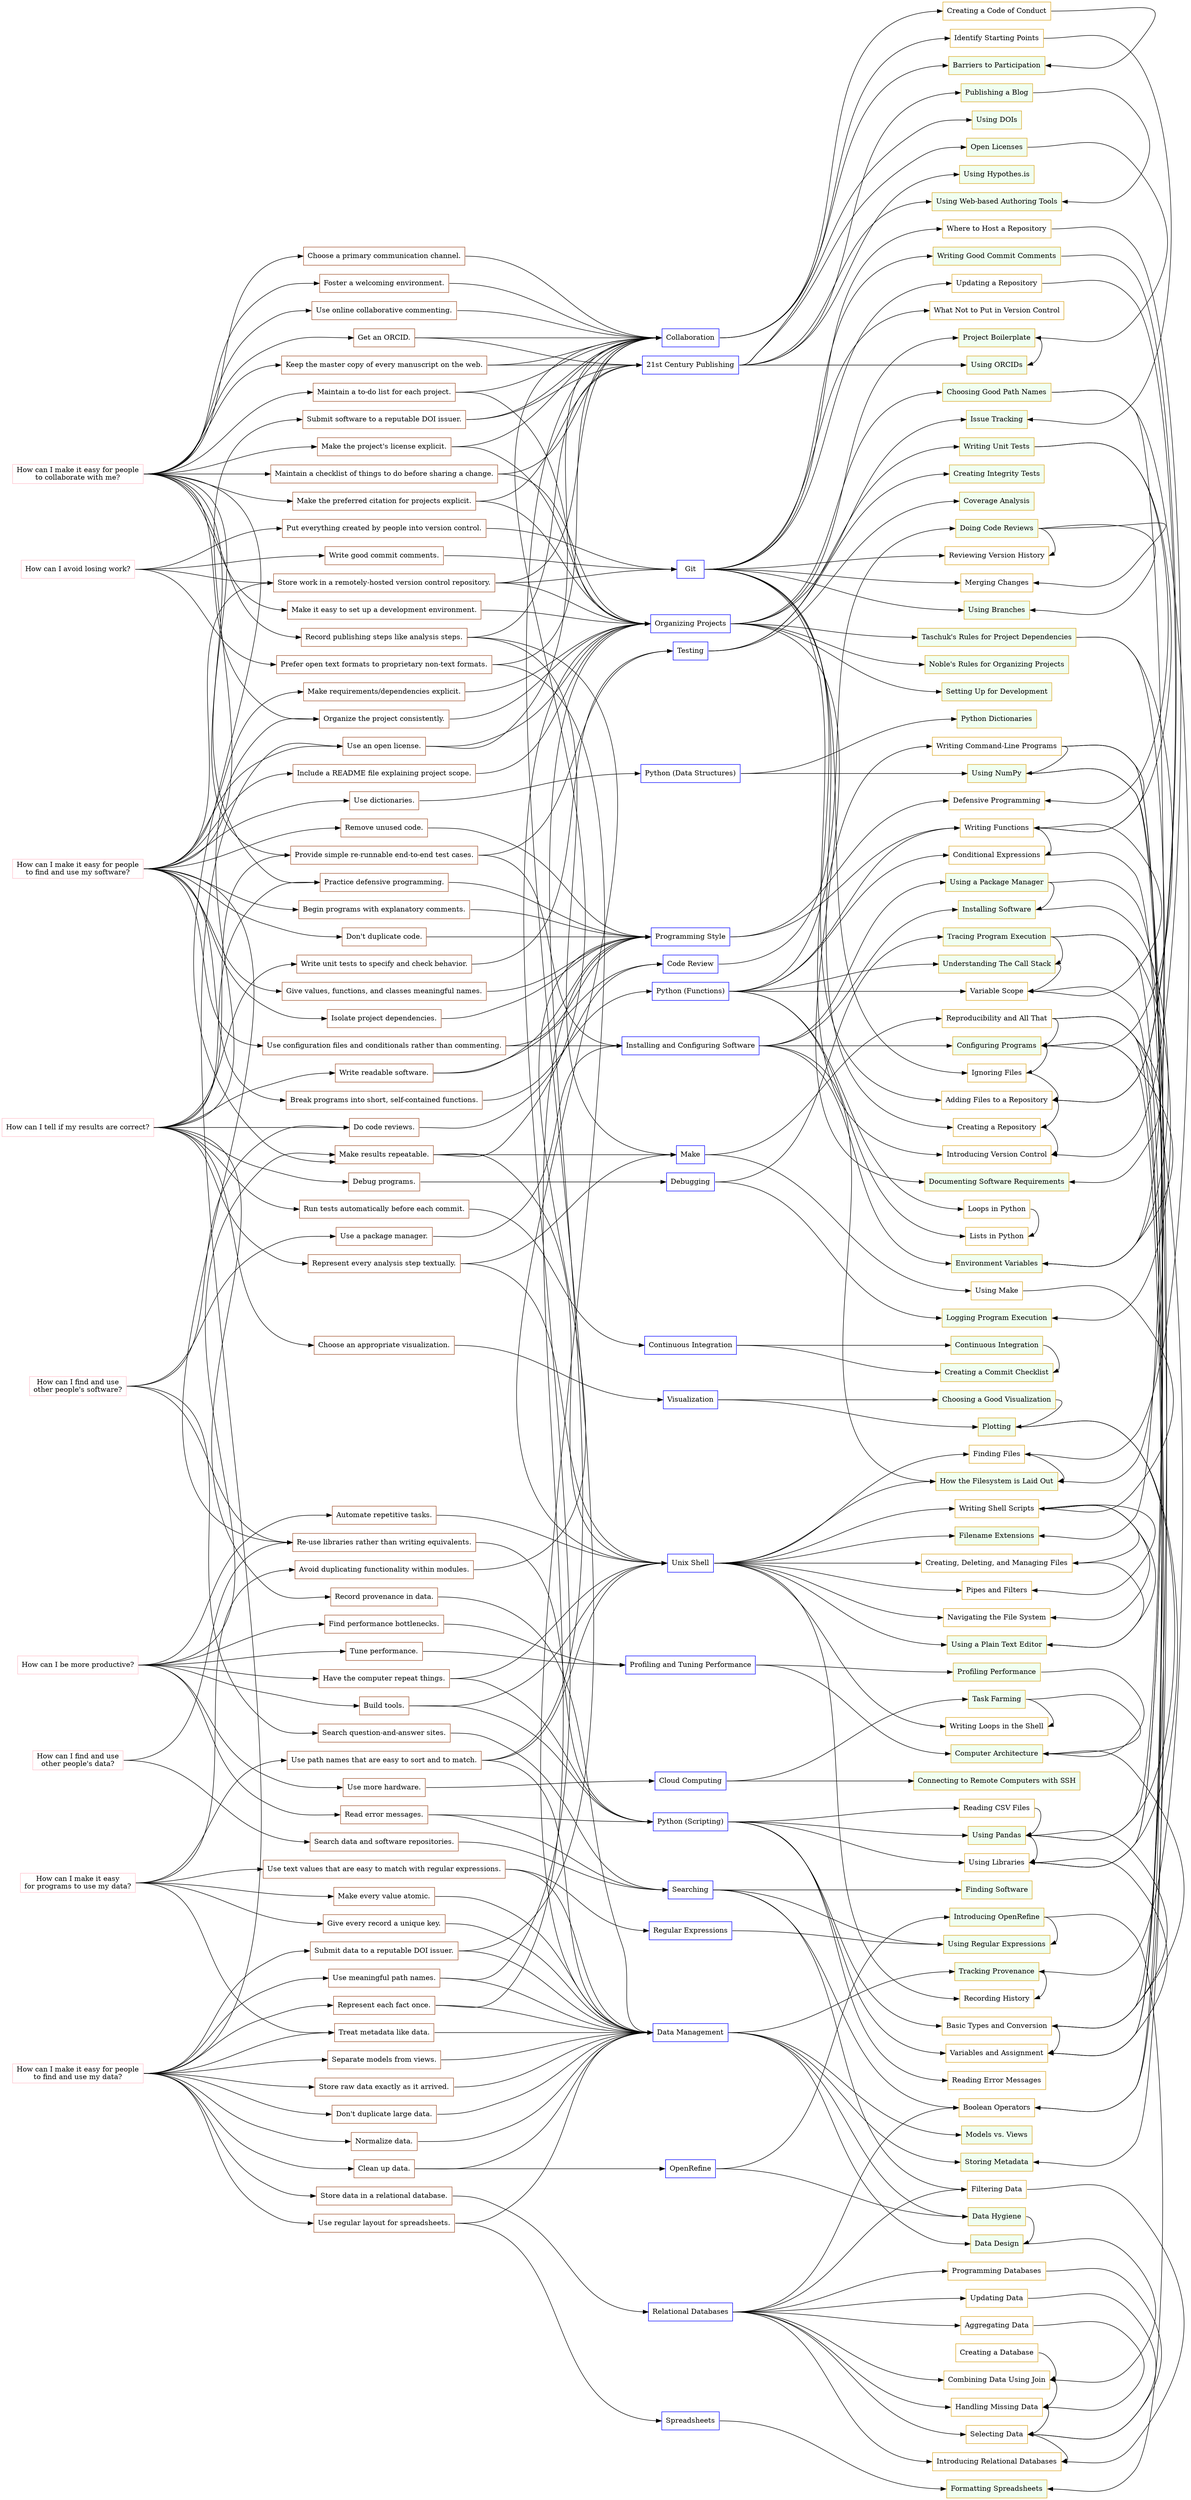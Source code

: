 digraph scb {

	// ----------------------------------------
	// Overall graph properties.
	// ----------------------------------------
	rankdir = "LR";
	ranksep = "3 equally";
	node [shape="box"];

	// ----------------------------------------
	// Questions.
	// ----------------------------------------

	subgraph questions {
		node [color="pink"];
		rank = "same";
		q_avoid_losing_work [label="How can I avoid losing work?"];
		q_find_use_others_data [label="How can I find and use\nother people's data?"];
		q_find_use_others_software [label="How can I find and use\nother people's software?"];
		q_improve_productivity [label="How can I be more productive?"];
		q_make_collaboration_easy [label="How can I make it easy for people\nto collaborate with me?"];
		q_make_data_findable_usable [label="How can I make it easy for people\nto find and use my data?"];
		q_make_data_usable_by_programs [label="How can I make it easy\nfor programs to use my data?"];
		q_make_software_findable_usable [label="How can I make it easy for people\nto find and use my software?"];
		q_results_correct [label="How can I tell if my results are correct?"];
	}

	// ----------------------------------------
	// Answers.
	// ----------------------------------------

	subgraph answers {
		node [color="sienna"];
		rank = "same";
		a_add_human_work_to_repo [label="Put everything created by people into version control."];
		a_atomic_values [label="Make every value atomic."];
		a_automate_tasks [label="Automate repetitive tasks."];
		a_avoid_duplication [label="Avoid duplicating functionality within modules."];
		a_build_and_smoke_tests [label="Provide simple re-runnable end-to-end test cases."];
		a_build_tools [label="Build tools."];
		a_choose_primary_communication_channel [label="Choose a primary communication channel."];
		a_choose_visualization [label="Choose an appropriate visualization."];
		a_clean_up_data [label="Clean up data."];
		a_code_reviews [label="Do code reviews."];
		a_commit_checklist [label="Maintain a checklist of things to do before sharing a change."];
		a_consistent_project_organization [label="Organize the project consistently."];
		a_data_doi [label="Submit data to a reputable DOI issuer."];
		a_debugging [label="Debug programs."];
		a_defensive_programming [label="Practice defensive programming."];
		a_document_function [label="Begin programs with explanatory comments."];
		a_dont_duplicate_code [label="Don't duplicate code."];
		a_dont_duplicate_large_data [label="Don't duplicate large data."];
		a_explicit_requirements [label="Make requirements/dependencies explicit."];
		a_foster_welcoming_environment [label="Foster a welcoming environment."];
		a_get_orcid [label="Get an ORCID."];
		a_give_code_meaningful_names [label="Give values, functions, and classes meaningful names."];
		a_good_commit_comments [label="Write good commit comments."];
		a_have_computer_repeat_things [label="Have the computer repeat things."];
		a_include_readme [label="Include a README file explaining project scope."];
		a_isolate_dependencies [label="Isolate project dependencies."];
		a_keys_for_records [label="Give every record a unique key."];
		a_master_manuscript_online [label="Keep the master copy of every manuscript on the web."];
		a_meaningful_path_names [label="Use meaningful path names."];
		a_normalize_data [label="Normalize data."];
		a_open_text_formats [label="Prefer open text formats to proprietary non-text formats."];
		a_profile_performance [label="Find performance bottlenecks."];
		a_project_todo_list [label="Maintain a to-do list for each project."];
		a_read_error_messages [label="Read error messages."]
		a_record_analysis_steps_textually [label="Represent every analysis step textually."];
		a_record_data_provenance [label="Record provenance in data."];
		a_record_publishing_steps [label="Record publishing steps like analysis steps."];
		a_regular_spreadsheet_layout [label="Use regular layout for spreadsheets."];
		a_remove_unused_code [label="Remove unused code."];
		a_represent_each_fact_once [label="Represent each fact once."];
		a_results_repeatable [label="Make results repeatable."];
		a_reuse_libraries [label="Re-use libraries rather than writing equivalents."];
		a_run_precommit_checks [label="Run tests automatically before each commit."];
		a_search_answer_sites [label="Search question-and-answer sites."];
		a_search_repositories [label="Search data and software repositories."];
		a_separate_models_from_views [label="Separate models from views."];
		a_set_up_development [label="Make it easy to set up a development environment."];
		a_software_doi [label="Submit software to a reputable DOI issuer."];
		a_sortable_matchable_path_names [label="Use path names that are easy to sort and to match."];
		a_specify_citation [label="Make the preferred citation for projects explicit."];
		a_specify_license [label="Make the project's license explicit."];
		a_store_raw_data [label="Store raw data exactly as it arrived."];
		a_store_work_remote_repo [label="Store work in a remotely-hosted version control repository."];
		a_treat_metadata_like_data [label="Treat metadata like data."];
		a_tune_performance [label="Tune performance."];
		a_use_collaborative_commenting [label="Use online collaborative commenting."];
		a_use_config_files [label="Use configuration files and conditionals rather than commenting."];
		a_use_dictionaries [label="Use dictionaries."];
		a_use_functions [label="Break programs into short, self-contained functions."];
		a_use_matchable_text [label="Use text values that are easy to match with regular expressions."];
		a_use_more_hardware [label="Use more hardware."];
		a_use_open_license [label="Use an open license."];
		a_use_package_manager [label="Use a package manager."];
		a_use_relational_database [label="Store data in a relational database."];
		a_write_readable_software [label="Write readable software."];
		a_write_unit_tests [label="Write unit tests to specify and check behavior."];
	}

	// ----------------------------------------
	// Modules.
	// ----------------------------------------

	subgraph modules {
		node [color="blue"];
		rank = "same";
		m_cloud [label="Cloud Computing"];
		m_code_review [label="Code Review"];
		m_collaboration [label="Collaboration"];
		m_continuous_integration [label="Continuous Integration"];
		m_data_management [label="Data Management"];
		m_database [label="Relational Databases"];
		m_debugging [label="Debugging"];
		m_git [label="Git"];
		m_install_config [label="Installing and Configuring Software"];
		m_make [label="Make"];
		m_openrefine [label="OpenRefine"];
		m_performance [label="Profiling and Tuning Performance"];
		m_programming_style [label="Programming Style"];
		m_project_organization [label="Organizing Projects"];
		m_publishing [label="21st Century Publishing"];
		m_python_1 [label="Python (Scripting)"];
		m_python_2 [label="Python (Functions)"];
		m_python_3 [label="Python (Data Structures)"];
		m_regular_expressions [label="Regular Expressions"];
		m_search [label="Searching"];
		m_spreadsheets [label="Spreadsheets"];
		m_testing [label="Testing"];
		m_unix [label="Unix Shell"];
		m_visualization [label="Visualization"];
	}

	// ----------------------------------------
	// Topics.
	// ----------------------------------------

	subgraph topics {
		node [color="goldenrod"];
		rank = "same";
		t_add_to_repository [label="Adding Files to a Repository"];
		t_aggregating_data [label="Aggregating Data"];
		t_barriers_to_participation [label="Barriers to Participation", fillcolor="honeydew", style="filled"];
		t_blogging [label="Publishing a Blog", fillcolor="honeydew", style="filled"];
		t_boilerplate [label="Project Boilerplate", fillcolor="honeydew", style="filled"];
		t_boolean_operators [label="Boolean Operators"];
		t_call_stack [label="Understanding The Call Stack", fillcolor="honeydew", style="filled"];
		t_choosing_good_path_names [label="Choosing Good Path Names", fillcolor="honeydew", style="filled"];
		t_choosing_repository_host [label="Where to Host a Repository"];
		t_choosing_visualization [label="Choosing a Good Visualization", fillcolor="honeydew", style="filled"];
		t_code_of_conduct [label="Creating a Code of Conduct"];
		t_code_reviews [label="Doing Code Reviews", fillcolor="honeydew", style="filled"];
		t_commit_checklist [label="Creating a Commit Checklist", fillcolor="honeydew", style="filled"];
		t_computer_architecture [label="Computer Architecture", fillcolor="honeydew", style="filled"];
		t_continuous_integration [label="Continuous Integration", fillcolor="honeydew", style="filled"];
		t_coverage [label="Coverage Analysis", fillcolor="honeydew", style="filled"];
		t_creating_database [label="Creating a Database"];
		t_creating_integrity_tests [label="Creating Integrity Tests", fillcolor="honeydew", style="filled"];
		t_creating_repository [label="Creating a Repository"];
		t_data_design [label="Data Design", fillcolor="honeydew", style="filled"];
		t_data_hygiene [label="Data Hygiene", fillcolor="honeydew", style="filled"];
		t_data_types [label="Basic Types and Conversion"];
		t_defensive_programming [label="Defensive Programming"];
		t_documenting_requirements [label="Documenting Software Requirements", fillcolor="honeydew", style="filled"];
		t_environment_variables [label="Environment Variables", fillcolor="honeydew", style="filled"];
		t_filename_extensions [label="Filename Extensions", fillcolor="honeydew", style="filled"];
		t_filesystem_layout [label="How the Filesystem is Laid Out", fillcolor="honeydew", style="filled"];
		t_filtering_data [label="Filtering Data"];
		t_finding_files [label="Finding Files"];
		t_finding_software [label="Finding Software", fillcolor="honeydew", style="filled"];
		t_formatting_spreadsheets [label="Formatting Spreadsheets", fillcolor="honeydew", style="filled"];
		t_getting_doi [label="Using DOIs", fillcolor="honeydew", style="filled"];
		t_good_commit_comments [label="Writing Good Commit Comments", fillcolor="honeydew", style="filled"];
		t_handling_missing_data [label="Handling Missing Data"];
		t_identify_starting_points [label="Identify Starting Points"];
		t_ignoring_files [label="Ignoring Files"];
		t_installing_software [label="Installing Software", fillcolor="honeydew", style="filled"];
		t_introducing_openrefine [label="Introducing OpenRefine", fillcolor="honeydew", style="filled"];
		t_introducing_relational_databases [label="Introducing Relational Databases"];
		t_introducing_version_control [label="Introducing Version Control"];
		t_issue_tracking [label="Issue Tracking", fillcolor="honeydew", style="filled"];
		t_joining_data [label="Combining Data Using Join"];
		t_logging [label="Logging Program Execution", fillcolor="honeydew", style="filled"];
		t_managing_files [label="Creating, Deleting, and Managing Files"];
		t_merging_changes [label="Merging Changes"];
		t_metadata [label="Storing Metadata", fillcolor="honeydew", style="filled"];
		t_models_vs_views [label="Models vs. Views", fillcolor="honeydew", style="filled"];
		t_navigating_file_system [label="Navigating the File System"];
		t_nobles_rules [label="Noble's Rules for Organizing Projects", fillcolor="honeydew", style="filled"];
		t_open_license [label="Open Licenses", fillcolor="honeydew", style="filled"];
		t_pipes_filters [label="Pipes and Filters"];
		t_plotting [label="Plotting", fillcolor="honeydew", style="filled"];
		t_profiling [label="Profiling Performance", fillcolor="honeydew", style="filled"];
		t_program_configuration [label="Configuring Programs", fillcolor="honeydew", style="filled"];
		t_programming_databases [label="Programming Databases"];
		t_python_conditionals [label="Conditional Expressions"];
		t_python_dictionaries [label="Python Dictionaries", fillcolor="honeydew", style="filled"];
		t_python_functions [label="Writing Functions"];
		t_python_lists [label="Lists in Python"];
		t_python_loops [label="Loops in Python"];
		t_read_csv [label="Reading CSV Files"];
		t_reading_error_messages [label="Reading Error Messages"];
		t_recording_history [label="Recording History"];
		t_reproducibility [label="Reproducibility and All That"];
		t_reviewing_version_history [label="Reviewing Version History"];
		t_selecting_data [label="Selecting Data"];
		t_setting_up_for_development [label="Setting Up for Development", fillcolor="honeydew", style="filled"];
		t_ssh [label="Connecting to Remote Computers with SSH", fillcolor="honeydew", style="filled"];
		t_taschuks_rules [label="Taschuk's Rules for Project Dependencies", fillcolor="honeydew", style="filled"];
		t_task_farming [label="Task Farming", fillcolor="honeydew", style="filled"];
		t_trace_execution [label="Tracing Program Execution", fillcolor="honeydew", style="filled"];
		t_tracking_provenance [label="Tracking Provenance", fillcolor="honeydew", style="filled"];
		t_update_data [label="Updating Data"];
		t_update_repository [label="Updating a Repository"];
		t_use_package_manager [label="Using a Package Manager", fillcolor="honeydew", style="filled"];
		t_using_branches [label="Using Branches", fillcolor="honeydew", style="filled"];
		t_using_editor [label="Using a Plain Text Editor", fillcolor="honeydew", style="filled"];
		t_using_hypothesis [label="Using Hypothes.is", fillcolor="honeydew", style="filled"];
		t_using_libraries [label="Using Libraries"];
		t_using_make [label="Using Make"];
		t_using_numpy [label="Using NumPy", fillcolor="honeydew", style="filled"];
		t_using_orcid [label="Using ORCIDs", fillcolor="honeydew", style="filled"];
		t_using_pandas [label="Using Pandas", fillcolor="honeydew", style="filled"];
		t_using_regular_expressions [label="Using Regular Expressions", fillcolor="honeydew", style="filled"];
		t_using_web_authoring [label="Using Web-based Authoring Tools", fillcolor="honeydew", style="filled"];
		t_variable_scope [label="Variable Scope"];
		t_variables_assignment [label="Variables and Assignment"];
		t_what_not_to_store [label="What Not to Put in Version Control"];
		t_writing_programs [label="Writing Command-Line Programs"];
		t_writing_shell_loops [label="Writing Loops in the Shell"];
		t_writing_shell_scripts [label="Writing Shell Scripts"];
		t_writing_unit_tests [label="Writing Unit Tests", fillcolor="honeydew", style="filled"];
	}

	// ----------------------------------------
	// Questions to answers.
	// ----------------------------------------

	q_avoid_losing_work:e -> a_add_human_work_to_repo:w;
	q_avoid_losing_work:e -> a_good_commit_comments:w;
	q_avoid_losing_work:e -> a_open_text_formats:w;
	q_avoid_losing_work:e -> a_store_work_remote_repo:w;
	q_find_use_others_data:e -> a_reuse_libraries:w;
	q_find_use_others_data:e -> a_search_repositories:w;
	q_find_use_others_software:e -> a_code_reviews:w;
	q_find_use_others_software:e -> a_reuse_libraries:w;
	q_find_use_others_software:e -> a_search_answer_sites:w;
	q_find_use_others_software:e -> a_use_package_manager:w;
	q_improve_productivity:e -> a_automate_tasks:w;
	q_improve_productivity:e -> a_build_tools:w;
	q_improve_productivity:e -> a_have_computer_repeat_things:w;
	q_improve_productivity:e -> a_profile_performance:w;
	q_improve_productivity:e -> a_read_error_messages:w;
	q_improve_productivity:e -> a_results_repeatable:w;
	q_improve_productivity:e -> a_tune_performance:w;
	q_improve_productivity:e -> a_use_more_hardware:w;
	q_make_collaboration_easy:e -> a_build_and_smoke_tests:w;
	q_make_collaboration_easy:e -> a_choose_primary_communication_channel:w;
	q_make_collaboration_easy:e -> a_commit_checklist:w;
	q_make_collaboration_easy:e -> a_consistent_project_organization:w;
	q_make_collaboration_easy:e -> a_defensive_programming:w;
	q_make_collaboration_easy:e -> a_foster_welcoming_environment:w;
	q_make_collaboration_easy:e -> a_get_orcid:w;
	q_make_collaboration_easy:e -> a_master_manuscript_online:w;
	q_make_collaboration_easy:e -> a_project_todo_list:w;
	q_make_collaboration_easy:e -> a_record_publishing_steps:w;
	q_make_collaboration_easy:e -> a_results_repeatable;
	q_make_collaboration_easy:e -> a_set_up_development:w;
	q_make_collaboration_easy:e -> a_specify_citation:w;
	q_make_collaboration_easy:e -> a_specify_license:w;
	q_make_collaboration_easy:e -> a_use_collaborative_commenting:w;
	q_make_data_findable_usable:e -> a_clean_up_data:w;
	q_make_data_findable_usable:e -> a_data_doi:w;
	q_make_data_findable_usable:e -> a_dont_duplicate_large_data:w;
	q_make_data_findable_usable:e -> a_meaningful_path_names:w;
	q_make_data_findable_usable:e -> a_normalize_data:w;
	q_make_data_findable_usable:e -> a_regular_spreadsheet_layout:w;
	q_make_data_findable_usable:e -> a_represent_each_fact_once:w;
	q_make_data_findable_usable:e -> a_separate_models_from_views:w;
	q_make_data_findable_usable:e -> a_store_raw_data:w;
	q_make_data_findable_usable:e -> a_treat_metadata_like_data:w;
	q_make_data_findable_usable:e -> a_use_open_license:w;
	q_make_data_findable_usable:e -> a_use_relational_database:w;
	q_make_data_usable_by_programs:e -> a_atomic_values:w;
	q_make_data_usable_by_programs:e -> a_avoid_duplication:w;
	q_make_data_usable_by_programs:e -> a_keys_for_records:w;
	q_make_data_usable_by_programs:e -> a_sortable_matchable_path_names:w;
	q_make_data_usable_by_programs:e -> a_treat_metadata_like_data:w;
	q_make_data_usable_by_programs:e -> a_use_matchable_text:w;
	q_make_software_findable_usable:e -> a_document_function:w;
	q_make_software_findable_usable:e -> a_dont_duplicate_code:w;
	q_make_software_findable_usable:e -> a_explicit_requirements:w;
	q_make_software_findable_usable:e -> a_give_code_meaningful_names:w;
	q_make_software_findable_usable:e -> a_include_readme:w;
	q_make_software_findable_usable:e -> a_isolate_dependencies:w;
	q_make_software_findable_usable:e -> a_remove_unused_code:w;
	q_make_software_findable_usable:e -> a_reuse_libraries:w;
	q_make_software_findable_usable:e -> a_software_doi:w;
	q_make_software_findable_usable:e -> a_store_work_remote_repo:w;
	q_make_software_findable_usable:e -> a_use_config_files:w;
	q_make_software_findable_usable:e -> a_use_dictionaries:w;
	q_make_software_findable_usable:e -> a_use_functions:w;
	q_make_software_findable_usable:e -> a_use_open_license:w;
	q_results_correct:e -> a_build_and_smoke_tests:w;
	q_results_correct:e -> a_choose_visualization:w;
	q_results_correct:e -> a_code_reviews:w;
	q_results_correct:e -> a_consistent_project_organization:w;
	q_results_correct:e -> a_debugging:w;
	q_results_correct:e -> a_defensive_programming:w;
	q_results_correct:e -> a_record_analysis_steps_textually:w;
	q_results_correct:e -> a_record_data_provenance:w;
	q_results_correct:e -> a_run_precommit_checks:w;
	q_results_correct:e -> a_write_readable_software:w;
	q_results_correct:e -> a_write_unit_tests:w;

	// ----------------------------------------
	// Answers to modules.
	// ----------------------------------------

	a_add_human_work_to_repo:e -> m_git:w;
	a_atomic_values:e -> m_data_management:w;
	a_automate_tasks:e -> m_unix:w;
	a_avoid_duplication:e -> m_programming_style:w;
	a_build_and_smoke_tests:e -> m_install_config:w;
	a_build_and_smoke_tests:e -> m_testing:w;
	a_build_tools:e -> m_python_1:w;
	a_build_tools:e -> m_unix:w;
	a_choose_primary_communication_channel:e -> m_collaboration:w;
	a_choose_visualization:e -> m_visualization:w;
	a_clean_up_data:e -> m_data_management:w;
	a_clean_up_data:e -> m_openrefine:w;
	a_code_reviews:e -> m_code_review:w;
	a_commit_checklist:e -> m_collaboration:w;
	a_commit_checklist:e -> m_project_organization:w;
	a_consistent_project_organization:e -> m_project_organization:w;
	a_data_doi:e -> m_collaboration:w;
	a_data_doi:e -> m_data_management:w;
	a_debugging:e -> m_debugging:w;
	a_defensive_programming:e -> m_programming_style:w;
	a_document_function:e -> m_programming_style:w;
	a_dont_duplicate_code:e -> m_programming_style:w;
	a_dont_duplicate_large_data:e -> m_data_management:w;
	a_explicit_requirements:e -> m_project_organization:w;
	a_foster_welcoming_environment:e -> m_collaboration:w;
	a_get_orcid:e -> m_collaboration:w;
	a_get_orcid:e -> m_publishing:w;
	a_give_code_meaningful_names:e -> m_programming_style:w;
	a_good_commit_comments:e -> m_git:w;
	a_have_computer_repeat_things:e -> m_python_1:w;
	a_have_computer_repeat_things:e -> m_unix:w;
	a_include_readme:e -> m_project_organization:w;
	a_isolate_dependencies:e -> m_programming_style:w;
	a_keys_for_records:e -> m_data_management:w;
	a_master_manuscript_online:e -> m_collaboration:w;
	a_master_manuscript_online:e -> m_publishing:w;
	a_meaningful_path_names:e -> m_data_management:w;
	a_meaningful_path_names:e -> m_project_organization:w;
	a_normalize_data:e -> m_data_management:w;
	a_open_text_formats:e -> m_collaboration:w;
	a_open_text_formats:e -> m_data_management:w;
	a_profile_performance:e -> m_performance:w;
	a_project_todo_list:e -> m_collaboration:w;
	a_project_todo_list:e -> m_project_organization:w;
	a_read_error_messages:e -> m_python_1:w;
	a_read_error_messages:e -> m_search:w;
	a_record_analysis_steps_textually:e -> m_make:w;
	a_record_analysis_steps_textually:e -> m_unix:w;
	a_record_data_provenance:e -> m_data_management:w;
	a_record_publishing_steps:e -> m_make:w;
	a_record_publishing_steps:e -> m_publishing:w;
	a_record_publishing_steps:e -> m_unix:w;
	a_regular_spreadsheet_layout:e -> m_data_management:w;
	a_regular_spreadsheet_layout:e -> m_spreadsheets:w;
	a_remove_unused_code:e -> m_programming_style:w;
	a_represent_each_fact_once:e -> m_data_management:w;
	a_represent_each_fact_once:e -> m_programming_style:w;
	a_results_repeatable:e -> m_collaboration:w;
	a_results_repeatable:e -> m_make:w;
	a_results_repeatable:e -> m_unix:w;
	a_reuse_libraries:e -> m_python_1:w;
	a_run_precommit_checks:e -> m_continuous_integration:w;
	a_search_answer_sites:e -> m_search:w;
	a_search_repositories:e -> m_search:w;
	a_separate_models_from_views:e -> m_data_management:w;
	a_set_up_development:e -> m_project_organization:w;
	a_software_doi:e -> m_collaboration:w;
	a_software_doi:e -> m_publishing:w;
	a_sortable_matchable_path_names:e -> m_data_management:w;
	a_sortable_matchable_path_names:e -> m_project_organization:w;
	a_sortable_matchable_path_names:e -> m_unix:w;
	a_specify_citation:e -> m_project_organization:w;
	a_specify_citation:e -> m_publishing:w;
	a_specify_license:e -> m_collaboration:w;
	a_specify_license:e -> m_project_organization:w;
	a_store_raw_data:e -> m_data_management:w;
	a_store_work_remote_repo:e -> m_collaboration:w;
	a_store_work_remote_repo:e -> m_git:w;
	a_store_work_remote_repo:e -> m_project_organization:w;
	a_treat_metadata_like_data:e -> m_data_management:w;
	a_tune_performance:e -> m_performance:w;
	a_use_collaborative_commenting:e -> m_collaboration:w;
	a_use_config_files:e -> m_install_config:w;
	a_use_config_files:e -> m_programming_style:w;
	a_use_dictionaries:e -> m_python_3:w;
	a_use_functions:e -> m_python_2:w;
	a_use_matchable_text:e -> m_data_management:w;
	a_use_matchable_text:e -> m_regular_expressions:w;
	a_use_more_hardware:e -> m_cloud:w;
	a_use_open_license:e -> m_collaboration:w;
	a_use_open_license:e -> m_project_organization:w;
	a_use_package_manager:e -> m_install_config:w;
	a_use_relational_database:e -> m_database:w;
	a_write_readable_software:e -> m_code_review:w;
	a_write_readable_software:e -> m_programming_style:w;
	a_write_unit_tests:e -> m_testing:w;

	// ----------------------------------------
	// Modules to topics.
	// ----------------------------------------

	m_cloud:e -> t_ssh:w;
	m_cloud:e -> t_task_farming:w;
	m_code_review:e -> t_code_reviews:w;
	m_collaboration:e -> t_barriers_to_participation:w;
	m_collaboration:e -> t_code_of_conduct:w;
	m_collaboration:e -> t_identify_starting_points:w;
	m_continuous_integration:e -> t_commit_checklist:w;
	m_continuous_integration:e -> t_continuous_integration:w;
	m_data_management:e -> t_data_design:w;
	m_data_management:e -> t_data_hygiene:w;
	m_data_management:e -> t_metadata:w;
	m_data_management:e -> t_models_vs_views:w;
	m_data_management:e -> t_tracking_provenance:w;
	m_database:e -> t_aggregating_data:w;
	m_database:e -> t_boolean_operators:w;
	m_database:e -> t_filtering_data:w;
	m_database:e -> t_handling_missing_data:w;
	m_database:e -> t_introducing_relational_databases:w;
	m_database:e -> t_joining_data:w;
	m_database:e -> t_programming_databases:w;
	m_database:e -> t_selecting_data:w;
	m_database:e -> t_update_data:w;
	m_debugging:e -> t_logging:w;
	m_debugging:e -> t_trace_execution:w;
	m_git:e -> t_add_to_repository:w;
	m_git:e -> t_choosing_repository_host:w;
	m_git:e -> t_creating_repository:w;
	m_git:e -> t_good_commit_comments:w;
	m_git:e -> t_ignoring_files:w;
	m_git:e -> t_introducing_version_control:w;
	m_git:e -> t_merging_changes:w;
	m_git:e -> t_reviewing_version_history:w;
	m_git:e -> t_update_repository:w;
	m_git:e -> t_using_branches:w;
	m_git:e -> t_what_not_to_store:w;
	m_install_config:e -> t_environment_variables:w;
	m_install_config:e -> t_filesystem_layout:w;
	m_install_config:e -> t_installing_software:w;
	m_install_config:e -> t_program_configuration:w;
	m_install_config:e -> t_use_package_manager:w;
	m_make:e -> t_reproducibility:w;
	m_make:e -> t_using_make:w;
	m_openrefine:e -> t_data_hygiene:w;
	m_openrefine:e -> t_introducing_openrefine:w;
	m_performance:e -> t_computer_architecture:w;
	m_performance:e -> t_profiling:w;
	m_programming_style:e -> t_defensive_programming:w;
	m_programming_style:e -> t_python_functions:w;
	m_project_organization:e -> t_boilerplate:w;
	m_project_organization:e -> t_choosing_good_path_names:w;
	m_project_organization:e -> t_documenting_requirements:w;
	m_project_organization:e -> t_issue_tracking:w;
	m_project_organization:e -> t_nobles_rules:w;
	m_project_organization:e -> t_setting_up_for_development:w;
	m_project_organization:e -> t_taschuks_rules:w;
	m_publishing:e -> t_blogging:w;
	m_publishing:e -> t_getting_doi:w;
	m_publishing:e -> t_open_license:w;
	m_publishing:e -> t_using_hypothesis:w;
	m_publishing:e -> t_using_orcid:w;
	m_publishing:e -> t_using_web_authoring:w;
	m_python_1:e -> t_data_types:w;
	m_python_1:e -> t_read_csv:w;
	m_python_1:e -> t_reading_error_messages:w;
	m_python_1:e -> t_using_libraries:w;
	m_python_1:e -> t_using_pandas:w;
	m_python_1:e -> t_variables_assignment:w;
	m_python_2:e -> t_call_stack:w;
	m_python_2:e -> t_python_conditionals:w;
	m_python_2:e -> t_python_functions:w;
	m_python_2:e -> t_python_lists:w;
	m_python_2:e -> t_python_loops:w;
	m_python_2:e -> t_variable_scope:w;
	m_python_2:e -> t_writing_programs:w;
	m_python_3:e -> t_python_dictionaries:w;
	m_python_3:e -> t_using_numpy:w;
	m_regular_expressions:e -> t_using_regular_expressions:w;
	m_search:e -> t_boolean_operators:w;
	m_search:e -> t_filtering_data:w;
	m_search:e -> t_finding_software:w;
	m_search:e -> t_using_regular_expressions:w;
	m_spreadsheets:e -> t_formatting_spreadsheets:w;
	m_testing:e -> t_coverage:w;
	m_testing:e -> t_creating_integrity_tests:w;
	m_testing:e -> t_writing_unit_tests:w;
	m_unix:e -> t_filename_extensions:w;
	m_unix:e -> t_filesystem_layout:w;
	m_unix:e -> t_finding_files:w;
	m_unix:e -> t_managing_files:w;
	m_unix:e -> t_navigating_file_system:w;
	m_unix:e -> t_pipes_filters:w;
	m_unix:e -> t_recording_history:w;
	m_unix:e -> t_using_editor:w;
	m_unix:e -> t_writing_shell_loops:w;
	m_unix:e -> t_writing_shell_scripts:w;
	m_visualization:e -> t_choosing_visualization:w;
	m_visualization:e -> t_plotting:w;

	// ----------------------------------------
	// Topic dependencies.
	// ----------------------------------------

	t_add_to_repository:e -> t_creating_repository:e;
	t_aggregating_data:e -> t_handling_missing_data:e;
	t_blogging:e -> t_using_web_authoring:e;
	t_boilerplate:e -> t_using_orcid:e;
	t_call_stack:e -> t_variable_scope:e;
	t_choosing_good_path_names:e -> t_filename_extensions:e;
	t_choosing_good_path_names:e -> t_finding_files:e;
	t_choosing_repository_host:e -> t_introducing_version_control:e;
	t_choosing_visualization:e -> t_plotting:e;
	t_code_of_conduct:e -> t_barriers_to_participation:e;
	t_code_reviews:e -> t_merging_changes:e;
	t_code_reviews:e -> t_reviewing_version_history:e;
	t_code_reviews:e -> t_using_branches:e;
	t_computer_architecture:e -> t_data_types:e;
	t_continuous_integration:e -> t_commit_checklist:e;
	t_creating_database:e -> t_joining_data:e;
	t_creating_repository:e -> t_introducing_version_control:e;
	t_data_design:e -> t_joining_data:e;
	t_data_hygiene:e -> t_data_design:e;
	t_data_types:e -> t_variables_assignment:e;
	t_filtering_data:e -> t_introducing_relational_databases:e;
	t_finding_files:e -> t_filesystem_layout:e;
	t_good_commit_comments:e -> t_add_to_repository:e;
	t_handling_missing_data:e -> t_selecting_data:e;
	t_identify_starting_points:e -> t_issue_tracking:e;
	t_ignoring_files:e -> t_add_to_repository:e;
	t_installing_software:e -> t_environment_variables:e;
	t_introducing_openrefine:e -> t_formatting_spreadsheets:e;
	t_introducing_openrefine:e -> t_using_regular_expressions:e;
	t_joining_data:e -> t_handling_missing_data:e;
	t_managing_files:e -> t_using_editor:e;
	t_open_license:e -> t_boilerplate:e;
	t_plotting:e -> t_using_libraries:e;
	t_plotting:e -> t_using_pandas:e;
	t_profiling:e -> t_computer_architecture:e;
	t_program_configuration:e -> t_boolean_operators:e;
	t_program_configuration:e -> t_environment_variables:e;
	t_program_configuration:e -> t_ignoring_files:e;
	t_programming_databases:e -> t_selecting_data:e;
	t_python_conditionals:e -> t_boolean_operators:e;
	t_python_functions:e -> t_python_conditionals:e;
	t_python_functions:e -> t_variable_scope:e;
	t_python_loops:e -> t_python_lists:e;
	t_read_csv:e -> t_using_pandas:e;
	t_reproducibility:e -> t_documenting_requirements:e;
	t_reproducibility:e -> t_metadata:e;
	t_reproducibility:e -> t_program_configuration:e;
	t_reproducibility:e -> t_tracking_provenance:e;
	t_selecting_data:e -> t_introducing_relational_databases:e;
	t_taschuks_rules:e -> t_environment_variables:e;
	t_taschuks_rules:e -> t_program_configuration:e;
	t_task_farming:e -> t_computer_architecture:e;
	t_task_farming:e -> t_writing_shell_loops:e;
	t_trace_execution:e -> t_call_stack:e;
	t_trace_execution:e -> t_logging:e;
	t_trace_execution:e -> t_variables_assignment:e;
	t_tracking_provenance:e -> t_recording_history:e;
	t_update_data:e -> t_selecting_data:e;
	t_update_repository:e -> t_add_to_repository:e;
	t_use_package_manager:e -> t_filesystem_layout:e;
	t_use_package_manager:e -> t_installing_software:e;
	t_using_libraries:e -> t_variables_assignment:e;
	t_using_make:e -> t_writing_shell_scripts:e;
	t_using_numpy:e -> t_data_types:e;
	t_using_numpy:e -> t_using_libraries:e;
	t_using_pandas:e -> t_data_types:e;
	t_using_pandas:e -> t_using_libraries:e;
	t_variable_scope:e -> t_variables_assignment:e;
	t_writing_programs:e -> t_python_functions:e;
	t_writing_programs:e -> t_using_libraries:e;
	t_writing_programs:e -> t_using_numpy:e;
	t_writing_programs:e -> t_using_pandas:e;
	t_writing_shell_scripts:e -> t_managing_files:e;
	t_writing_shell_scripts:e -> t_navigating_file_system:e;
	t_writing_shell_scripts:e -> t_pipes_filters:e;
	t_writing_shell_scripts:e -> t_using_editor:e;
	t_writing_unit_tests:e -> t_defensive_programming:e;
	t_writing_unit_tests:e -> t_python_functions:e;
}
